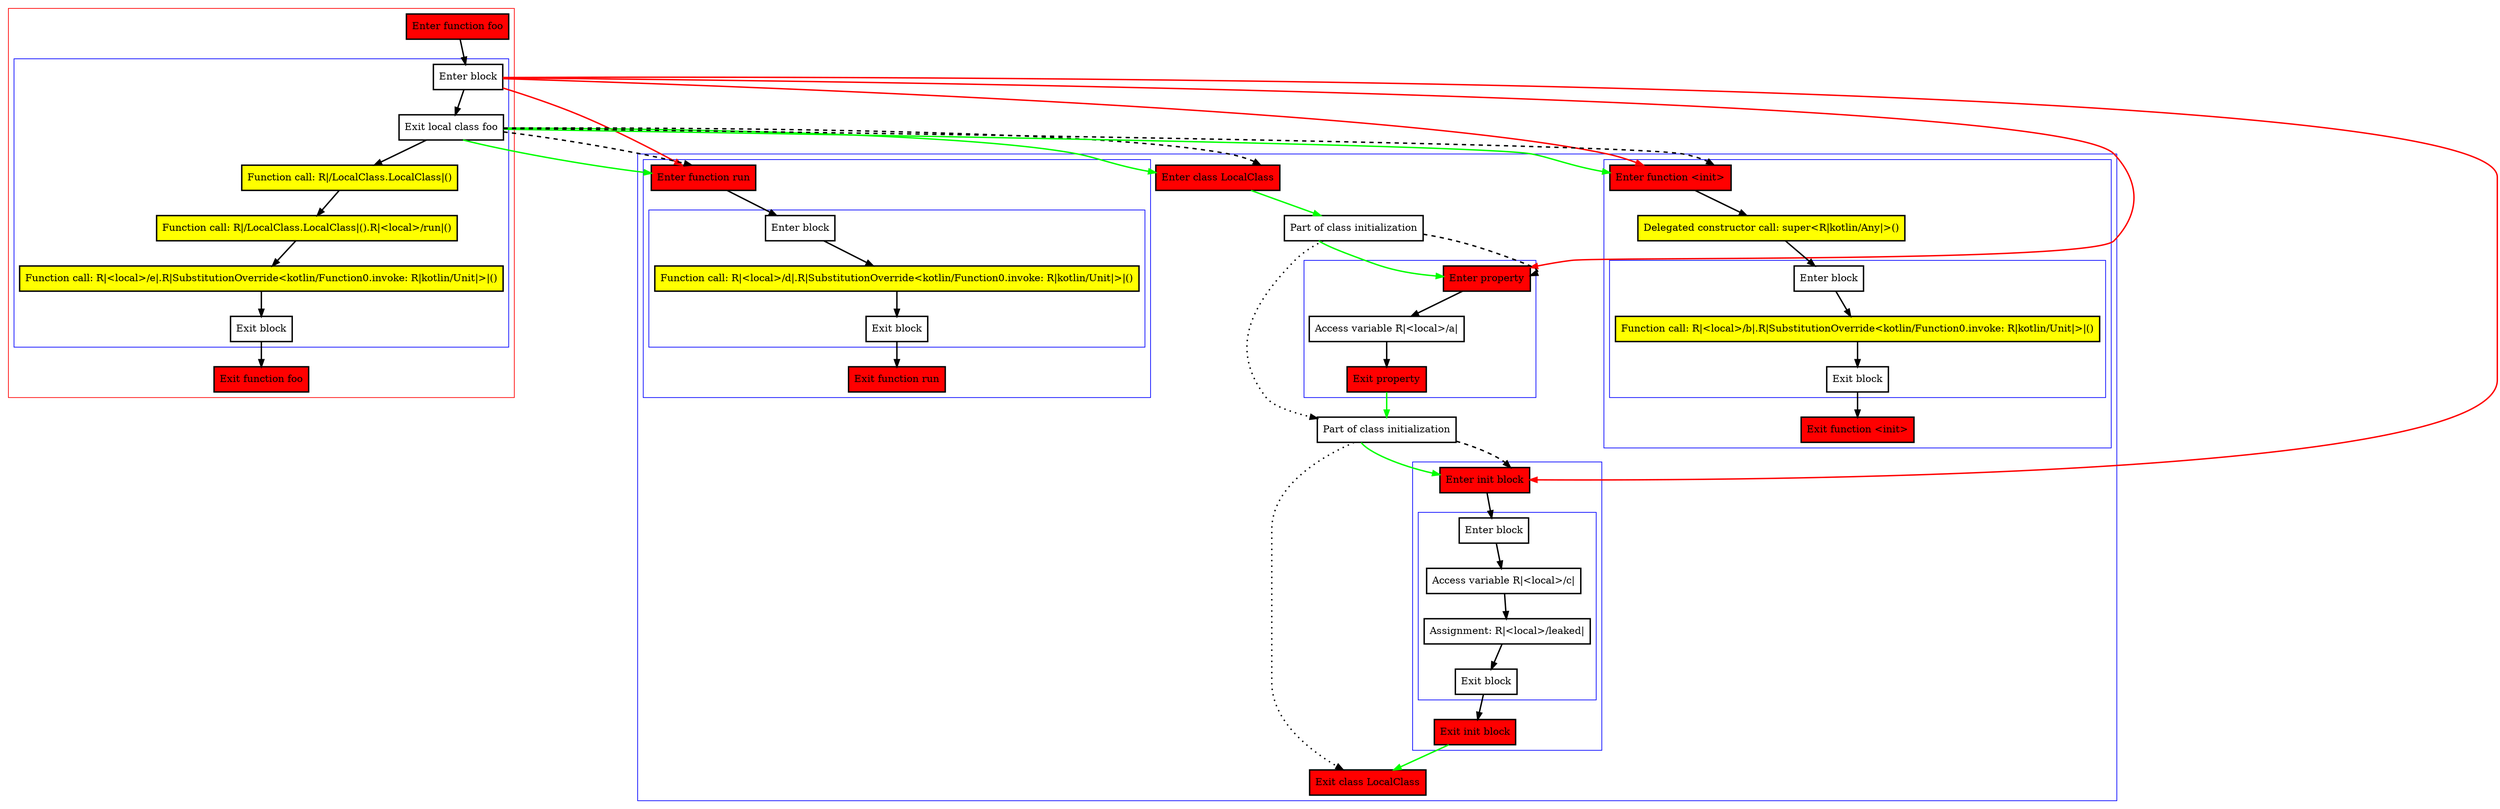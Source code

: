 digraph inLocalClass_kt {
    graph [nodesep=3]
    node [shape=box penwidth=2]
    edge [penwidth=2]

    subgraph cluster_0 {
        color=red
        0 [label="Enter function foo" style="filled" fillcolor=red];
        subgraph cluster_1 {
            color=blue
            1 [label="Enter block"];
            2 [label="Exit local class foo"];
            3 [label="Function call: R|/LocalClass.LocalClass|()" style="filled" fillcolor=yellow];
            4 [label="Function call: R|/LocalClass.LocalClass|().R|<local>/run|()" style="filled" fillcolor=yellow];
            5 [label="Function call: R|<local>/e|.R|SubstitutionOverride<kotlin/Function0.invoke: R|kotlin/Unit|>|()" style="filled" fillcolor=yellow];
            6 [label="Exit block"];
        }
        7 [label="Exit function foo" style="filled" fillcolor=red];
    }
    subgraph cluster_2 {
        color=blue
        8 [label="Enter class LocalClass" style="filled" fillcolor=red];
        9 [label="Part of class initialization"];
        subgraph cluster_3 {
            color=blue
            27 [label="Enter function run" style="filled" fillcolor=red];
            subgraph cluster_4 {
                color=blue
                28 [label="Enter block"];
                29 [label="Function call: R|<local>/d|.R|SubstitutionOverride<kotlin/Function0.invoke: R|kotlin/Unit|>|()" style="filled" fillcolor=yellow];
                30 [label="Exit block"];
            }
            31 [label="Exit function run" style="filled" fillcolor=red];
        }
        subgraph cluster_5 {
            color=blue
            21 [label="Enter function <init>" style="filled" fillcolor=red];
            22 [label="Delegated constructor call: super<R|kotlin/Any|>()" style="filled" fillcolor=yellow];
            subgraph cluster_6 {
                color=blue
                23 [label="Enter block"];
                24 [label="Function call: R|<local>/b|.R|SubstitutionOverride<kotlin/Function0.invoke: R|kotlin/Unit|>|()" style="filled" fillcolor=yellow];
                25 [label="Exit block"];
            }
            26 [label="Exit function <init>" style="filled" fillcolor=red];
        }
        subgraph cluster_7 {
            color=blue
            12 [label="Enter property" style="filled" fillcolor=red];
            13 [label="Access variable R|<local>/a|"];
            14 [label="Exit property" style="filled" fillcolor=red];
        }
        10 [label="Part of class initialization"];
        subgraph cluster_8 {
            color=blue
            15 [label="Enter init block" style="filled" fillcolor=red];
            subgraph cluster_9 {
                color=blue
                16 [label="Enter block"];
                17 [label="Access variable R|<local>/c|"];
                18 [label="Assignment: R|<local>/leaked|"];
                19 [label="Exit block"];
            }
            20 [label="Exit init block" style="filled" fillcolor=red];
        }
        11 [label="Exit class LocalClass" style="filled" fillcolor=red];
    }
    0 -> {1};
    1 -> {2};
    1 -> {12 15 21 27} [color=red];
    2 -> {3};
    2 -> {8 21 27} [color=green];
    2 -> {8 21 27} [style=dashed];
    3 -> {4};
    4 -> {5};
    5 -> {6};
    6 -> {7};
    8 -> {9} [color=green];
    9 -> {12} [color=green];
    9 -> {10} [style=dotted];
    9 -> {12} [style=dashed];
    10 -> {15} [color=green];
    10 -> {11} [style=dotted];
    10 -> {15} [style=dashed];
    12 -> {13};
    13 -> {14};
    14 -> {10} [color=green];
    15 -> {16};
    16 -> {17};
    17 -> {18};
    18 -> {19};
    19 -> {20};
    20 -> {11} [color=green];
    21 -> {22};
    22 -> {23};
    23 -> {24};
    24 -> {25};
    25 -> {26};
    27 -> {28};
    28 -> {29};
    29 -> {30};
    30 -> {31};

}

